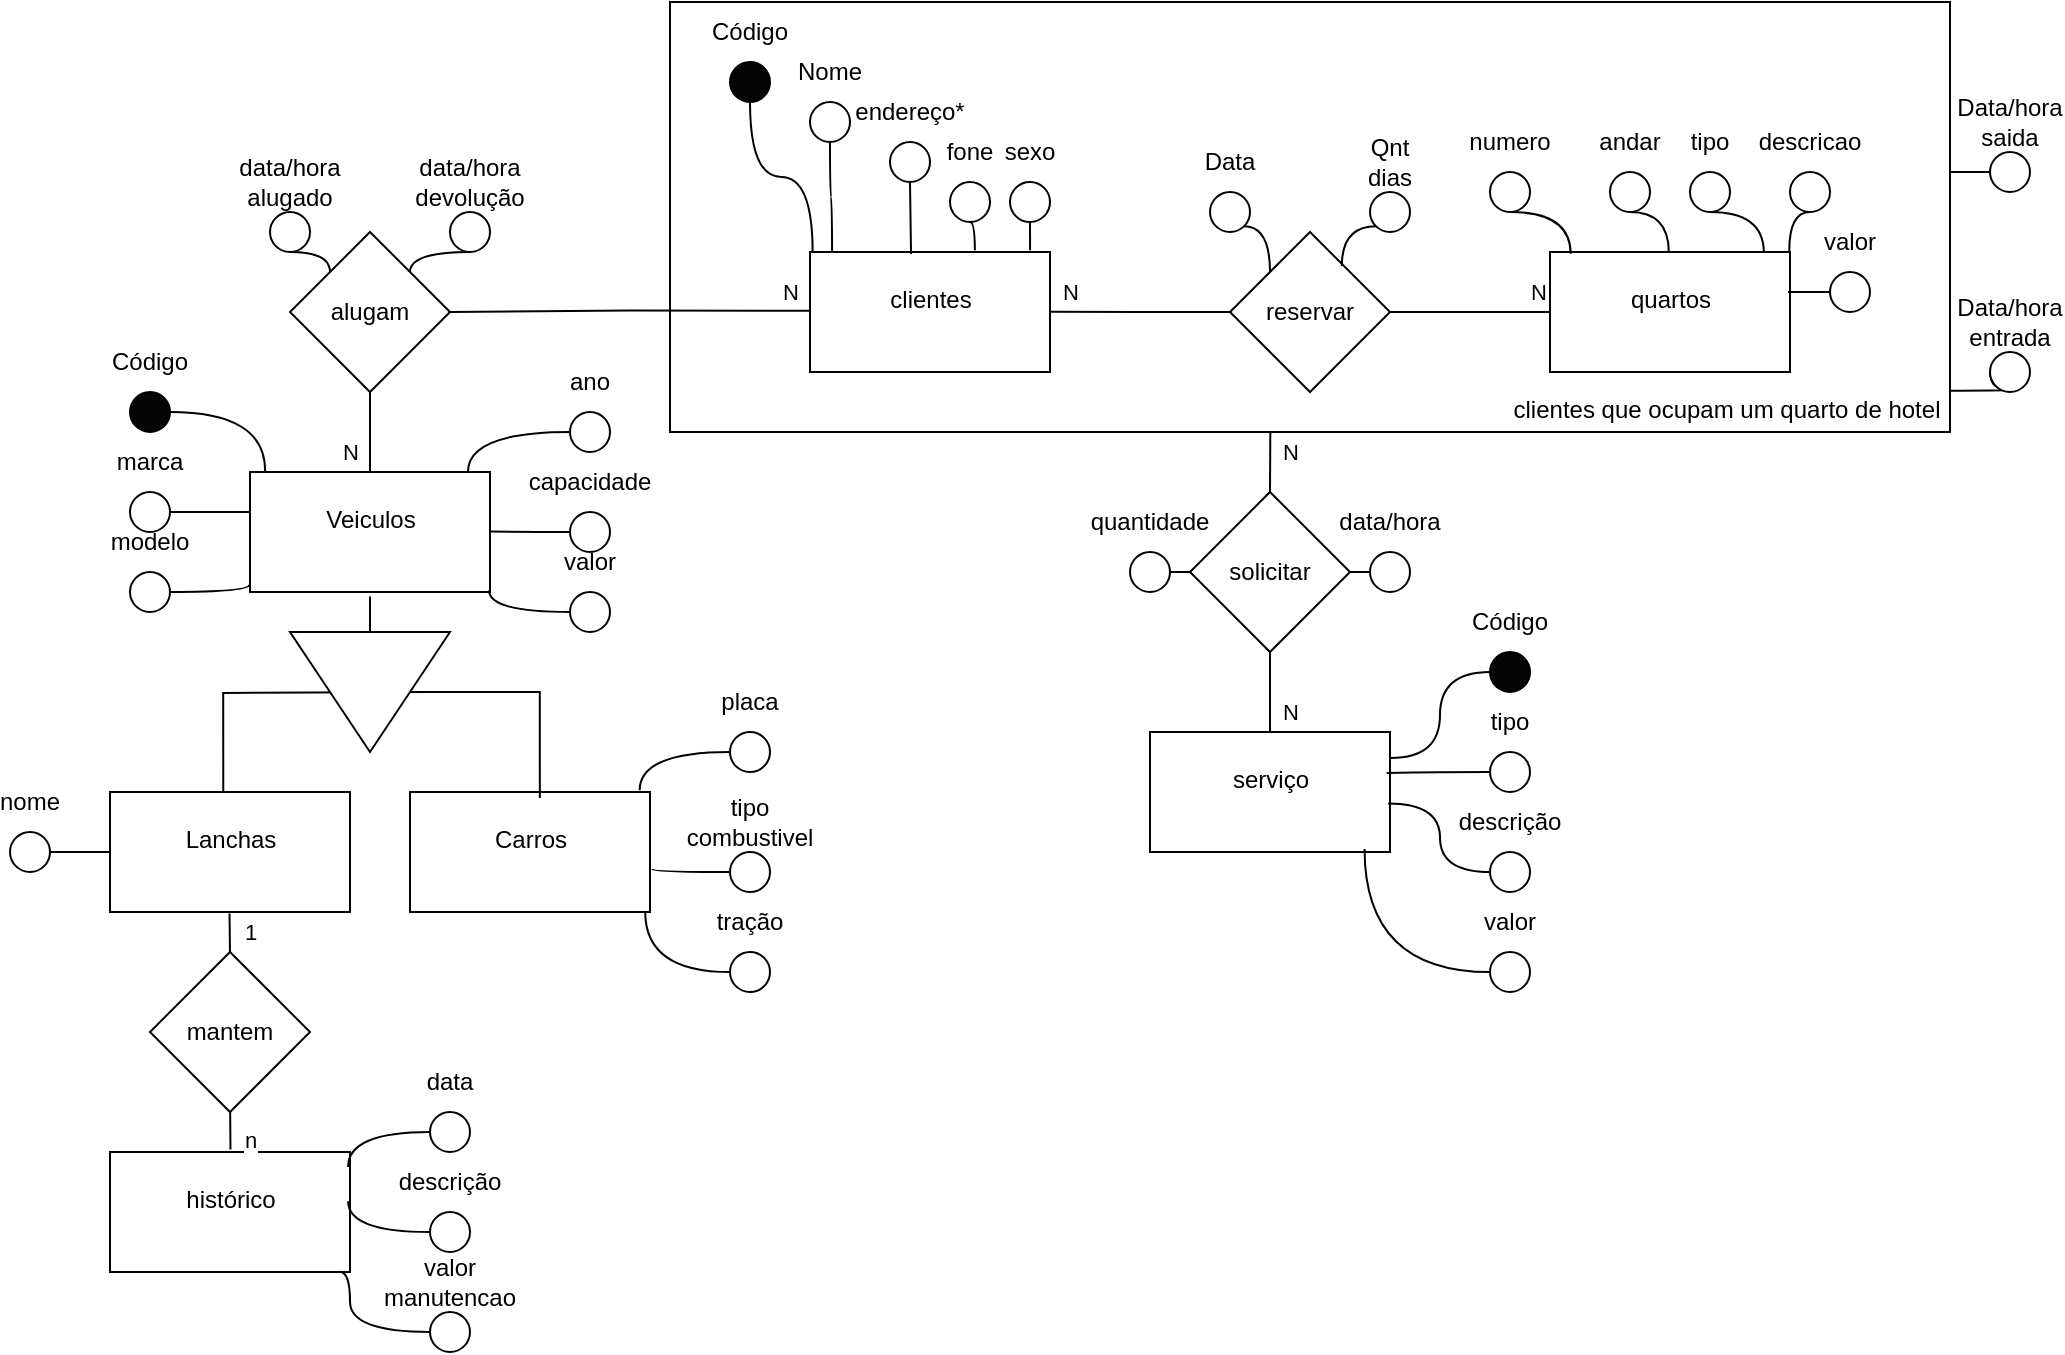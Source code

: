 <mxfile version="13.7.9" type="device"><diagram id="idJ81nkKJY4iljIwlNw8" name="Page-1"><mxGraphModel dx="1297" dy="450" grid="1" gridSize="10" guides="1" tooltips="1" connect="1" arrows="1" fold="1" page="1" pageScale="1" pageWidth="850" pageHeight="1100" math="0" shadow="0"><root><mxCell id="0"/><mxCell id="1" parent="0"/><mxCell id="JW0njoHqYV9F6A5QX1Nl-102" value="clientes que ocupam um quarto de hotel" style="verticalLabelPosition=bottom;verticalAlign=top;html=1;shape=mxgraph.basic.rect;fillColor2=none;strokeWidth=1;size=20;indent=5;fillColor=none;spacingBottom=0;spacingTop=-25;spacingLeft=415;" parent="1" vertex="1"><mxGeometry x="230" y="85" width="640" height="215" as="geometry"/></mxCell><mxCell id="m6b6yZp6s9cjDtbBGGCa-8" value="N" style="edgeStyle=orthogonalEdgeStyle;rounded=0;orthogonalLoop=1;jettySize=auto;html=1;entryX=1;entryY=0.5;entryDx=0;entryDy=0;endArrow=none;endFill=0;exitX=0;exitY=0.489;exitDx=0;exitDy=0;exitPerimeter=0;" edge="1" parent="1" source="JW0njoHqYV9F6A5QX1Nl-1" target="JW0njoHqYV9F6A5QX1Nl-10"><mxGeometry x="-0.889" y="-9" relative="1" as="geometry"><mxPoint x="300" y="260" as="sourcePoint"/><Array as="points"><mxPoint x="210" y="239"/></Array><mxPoint as="offset"/></mxGeometry></mxCell><mxCell id="JW0njoHqYV9F6A5QX1Nl-1" value="clientes&lt;br&gt;" style="verticalLabelPosition=bottom;verticalAlign=top;html=1;shape=mxgraph.basic.rect;fillColor2=none;strokeWidth=1;size=20;indent=5;spacingBottom=0;spacingTop=-50;" parent="1" vertex="1"><mxGeometry x="300" y="210" width="120" height="60" as="geometry"/></mxCell><mxCell id="JW0njoHqYV9F6A5QX1Nl-2" value="quartos" style="verticalLabelPosition=bottom;verticalAlign=top;html=1;shape=mxgraph.basic.rect;fillColor2=none;strokeWidth=1;size=20;indent=5;spacingBottom=0;spacingTop=-50;" parent="1" vertex="1"><mxGeometry x="670" y="210" width="120" height="60" as="geometry"/></mxCell><mxCell id="JW0njoHqYV9F6A5QX1Nl-15" value="N" style="edgeStyle=orthogonalEdgeStyle;rounded=0;orthogonalLoop=1;jettySize=auto;html=1;exitX=1;exitY=0.5;exitDx=0;exitDy=0;endArrow=none;endFill=0;" parent="1" source="JW0njoHqYV9F6A5QX1Nl-3" edge="1"><mxGeometry x="0.857" y="10" relative="1" as="geometry"><mxPoint as="offset"/><mxPoint x="670" y="240" as="targetPoint"/></mxGeometry></mxCell><mxCell id="m6b6yZp6s9cjDtbBGGCa-2" value="N&lt;br&gt;" style="edgeStyle=orthogonalEdgeStyle;rounded=0;orthogonalLoop=1;jettySize=auto;html=1;exitX=0;exitY=0.5;exitDx=0;exitDy=0;entryX=0.998;entryY=0.497;entryDx=0;entryDy=0;entryPerimeter=0;endArrow=none;endFill=0;" edge="1" parent="1" source="JW0njoHqYV9F6A5QX1Nl-3" target="JW0njoHqYV9F6A5QX1Nl-1"><mxGeometry x="0.771" y="-10" relative="1" as="geometry"><mxPoint as="offset"/></mxGeometry></mxCell><mxCell id="JW0njoHqYV9F6A5QX1Nl-3" value="reservar&lt;br&gt;" style="rhombus;whiteSpace=wrap;html=1;" parent="1" vertex="1"><mxGeometry x="510" y="200" width="80" height="80" as="geometry"/></mxCell><mxCell id="JW0njoHqYV9F6A5QX1Nl-4" value="serviço&lt;br&gt;" style="verticalLabelPosition=bottom;verticalAlign=top;html=1;shape=mxgraph.basic.rect;fillColor2=none;strokeWidth=1;size=20;indent=5;spacingBottom=0;spacingTop=-50;" parent="1" vertex="1"><mxGeometry x="470" y="450" width="120" height="60" as="geometry"/></mxCell><mxCell id="JW0njoHqYV9F6A5QX1Nl-17" value="N" style="edgeStyle=orthogonalEdgeStyle;rounded=0;orthogonalLoop=1;jettySize=auto;html=1;exitX=0.5;exitY=1;exitDx=0;exitDy=0;entryX=0.502;entryY=0.003;entryDx=0;entryDy=0;entryPerimeter=0;endArrow=none;endFill=0;" parent="1" source="JW0njoHqYV9F6A5QX1Nl-6" target="JW0njoHqYV9F6A5QX1Nl-4" edge="1"><mxGeometry x="0.497" y="10" relative="1" as="geometry"><mxPoint as="offset"/><Array as="points"><mxPoint x="530" y="450"/><mxPoint x="530" y="450"/></Array></mxGeometry></mxCell><mxCell id="m6b6yZp6s9cjDtbBGGCa-4" value="N" style="edgeStyle=orthogonalEdgeStyle;curved=1;rounded=0;orthogonalLoop=1;jettySize=auto;html=1;exitX=0.5;exitY=0;exitDx=0;exitDy=0;entryX=0.469;entryY=1.001;entryDx=0;entryDy=0;entryPerimeter=0;endArrow=none;endFill=0;" edge="1" parent="1" source="JW0njoHqYV9F6A5QX1Nl-6" target="JW0njoHqYV9F6A5QX1Nl-102"><mxGeometry x="0.346" y="-10" relative="1" as="geometry"><mxPoint as="offset"/></mxGeometry></mxCell><mxCell id="JW0njoHqYV9F6A5QX1Nl-6" value="solicitar&lt;br&gt;" style="rhombus;whiteSpace=wrap;html=1;" parent="1" vertex="1"><mxGeometry x="490" y="330" width="80" height="80" as="geometry"/></mxCell><mxCell id="JW0njoHqYV9F6A5QX1Nl-7" value="Veiculos&lt;br&gt;" style="verticalLabelPosition=bottom;verticalAlign=top;html=1;shape=mxgraph.basic.rect;fillColor2=none;strokeWidth=1;size=20;indent=5;spacingBottom=0;spacingTop=-50;" parent="1" vertex="1"><mxGeometry x="20" y="320" width="120" height="60" as="geometry"/></mxCell><mxCell id="JW0njoHqYV9F6A5QX1Nl-8" value="Lanchas" style="verticalLabelPosition=bottom;verticalAlign=top;html=1;shape=mxgraph.basic.rect;fillColor2=none;strokeWidth=1;size=20;indent=5;spacingBottom=0;spacingTop=-50;" parent="1" vertex="1"><mxGeometry x="-50" y="480" width="120" height="60" as="geometry"/></mxCell><mxCell id="JW0njoHqYV9F6A5QX1Nl-9" value="Carros&lt;br&gt;" style="verticalLabelPosition=bottom;verticalAlign=top;html=1;shape=mxgraph.basic.rect;fillColor2=none;strokeWidth=1;size=20;indent=5;spacingBottom=0;spacingTop=-50;" parent="1" vertex="1"><mxGeometry x="100" y="480" width="120" height="60" as="geometry"/></mxCell><mxCell id="JW0njoHqYV9F6A5QX1Nl-24" value="N" style="edgeStyle=orthogonalEdgeStyle;rounded=0;orthogonalLoop=1;jettySize=auto;html=1;exitX=0.5;exitY=1;exitDx=0;exitDy=0;entryX=0.503;entryY=0;entryDx=0;entryDy=0;entryPerimeter=0;endArrow=none;endFill=0;" parent="1" source="JW0njoHqYV9F6A5QX1Nl-10" target="JW0njoHqYV9F6A5QX1Nl-7" edge="1"><mxGeometry x="0.483" y="-10" relative="1" as="geometry"><Array as="points"><mxPoint x="80" y="320"/></Array><mxPoint as="offset"/></mxGeometry></mxCell><mxCell id="JW0njoHqYV9F6A5QX1Nl-10" value="alugam&lt;br&gt;" style="rhombus;whiteSpace=wrap;html=1;" parent="1" vertex="1"><mxGeometry x="40" y="200" width="80" height="80" as="geometry"/></mxCell><mxCell id="JW0njoHqYV9F6A5QX1Nl-11" value="histórico" style="verticalLabelPosition=bottom;verticalAlign=top;html=1;shape=mxgraph.basic.rect;fillColor2=none;strokeWidth=1;size=20;indent=5;spacingBottom=0;spacingTop=-50;" parent="1" vertex="1"><mxGeometry x="-50" y="660" width="120" height="60" as="geometry"/></mxCell><mxCell id="JW0njoHqYV9F6A5QX1Nl-19" style="edgeStyle=orthogonalEdgeStyle;rounded=0;orthogonalLoop=1;jettySize=auto;html=1;exitX=0.5;exitY=0;exitDx=0;exitDy=0;entryX=0.541;entryY=0.049;entryDx=0;entryDy=0;entryPerimeter=0;endArrow=none;endFill=0;" parent="1" source="JW0njoHqYV9F6A5QX1Nl-18" target="JW0njoHqYV9F6A5QX1Nl-9" edge="1"><mxGeometry relative="1" as="geometry"><Array as="points"><mxPoint x="165" y="430"/></Array></mxGeometry></mxCell><mxCell id="JW0njoHqYV9F6A5QX1Nl-20" style="edgeStyle=orthogonalEdgeStyle;rounded=0;orthogonalLoop=1;jettySize=auto;html=1;exitX=0.5;exitY=1;exitDx=0;exitDy=0;entryX=0.472;entryY=0.003;entryDx=0;entryDy=0;entryPerimeter=0;endArrow=none;endFill=0;" parent="1" target="JW0njoHqYV9F6A5QX1Nl-8" edge="1"><mxGeometry relative="1" as="geometry"><mxPoint x="110" y="430" as="sourcePoint"/></mxGeometry></mxCell><mxCell id="JW0njoHqYV9F6A5QX1Nl-21" style="edgeStyle=orthogonalEdgeStyle;rounded=0;orthogonalLoop=1;jettySize=auto;html=1;exitX=0;exitY=0.5;exitDx=0;exitDy=0;entryX=0.5;entryY=1.037;entryDx=0;entryDy=0;entryPerimeter=0;endArrow=none;endFill=0;" parent="1" source="JW0njoHqYV9F6A5QX1Nl-18" target="JW0njoHqYV9F6A5QX1Nl-7" edge="1"><mxGeometry relative="1" as="geometry"/></mxCell><mxCell id="JW0njoHqYV9F6A5QX1Nl-18" value="" style="triangle;whiteSpace=wrap;html=1;direction=south;" parent="1" vertex="1"><mxGeometry x="40" y="400" width="80" height="60" as="geometry"/></mxCell><mxCell id="JW0njoHqYV9F6A5QX1Nl-26" value="n" style="edgeStyle=orthogonalEdgeStyle;rounded=0;orthogonalLoop=1;jettySize=auto;html=1;exitX=0.5;exitY=1;exitDx=0;exitDy=0;entryX=0.502;entryY=-0.02;entryDx=0;entryDy=0;entryPerimeter=0;endArrow=none;endFill=0;" parent="1" target="JW0njoHqYV9F6A5QX1Nl-11" edge="1"><mxGeometry x="0.666" y="10" relative="1" as="geometry"><mxPoint as="offset"/><mxPoint x="10" y="630" as="sourcePoint"/></mxGeometry></mxCell><mxCell id="JW0njoHqYV9F6A5QX1Nl-27" value="1" style="edgeStyle=orthogonalEdgeStyle;rounded=0;orthogonalLoop=1;jettySize=auto;html=1;exitX=0.5;exitY=0;exitDx=0;exitDy=0;entryX=0.498;entryY=1.013;entryDx=0;entryDy=0;entryPerimeter=0;endArrow=none;endFill=0;" parent="1" source="JW0njoHqYV9F6A5QX1Nl-25" target="JW0njoHqYV9F6A5QX1Nl-8" edge="1"><mxGeometry x="0.027" y="-10" relative="1" as="geometry"><mxPoint as="offset"/></mxGeometry></mxCell><mxCell id="JW0njoHqYV9F6A5QX1Nl-25" value="mantem" style="rhombus;whiteSpace=wrap;html=1;" parent="1" vertex="1"><mxGeometry x="-30" y="560" width="80" height="80" as="geometry"/></mxCell><mxCell id="JW0njoHqYV9F6A5QX1Nl-68" style="edgeStyle=orthogonalEdgeStyle;rounded=0;orthogonalLoop=1;jettySize=auto;html=1;exitX=0.5;exitY=1;exitDx=0;exitDy=0;entryX=0.011;entryY=0.003;entryDx=0;entryDy=0;entryPerimeter=0;endArrow=none;endFill=0;curved=1;" parent="1" source="JW0njoHqYV9F6A5QX1Nl-28" target="JW0njoHqYV9F6A5QX1Nl-1" edge="1"><mxGeometry relative="1" as="geometry"/></mxCell><mxCell id="JW0njoHqYV9F6A5QX1Nl-28" value="Código" style="ellipse;whiteSpace=wrap;html=1;aspect=fixed;spacingTop=-50;fillColor=#050505;" parent="1" vertex="1"><mxGeometry x="260" y="115" width="20" height="20" as="geometry"/></mxCell><mxCell id="JW0njoHqYV9F6A5QX1Nl-69" style="edgeStyle=orthogonalEdgeStyle;rounded=0;orthogonalLoop=1;jettySize=auto;html=1;exitX=0.5;exitY=1;exitDx=0;exitDy=0;entryX=0.092;entryY=0.003;entryDx=0;entryDy=0;entryPerimeter=0;endArrow=none;endFill=0;curved=1;" parent="1" source="JW0njoHqYV9F6A5QX1Nl-29" target="JW0njoHqYV9F6A5QX1Nl-1" edge="1"><mxGeometry relative="1" as="geometry"/></mxCell><mxCell id="JW0njoHqYV9F6A5QX1Nl-29" value="Nome" style="ellipse;whiteSpace=wrap;html=1;aspect=fixed;spacingTop=-50;" parent="1" vertex="1"><mxGeometry x="300" y="135" width="20" height="20" as="geometry"/></mxCell><mxCell id="JW0njoHqYV9F6A5QX1Nl-70" style="edgeStyle=orthogonalEdgeStyle;rounded=0;orthogonalLoop=1;jettySize=auto;html=1;exitX=0.5;exitY=1;exitDx=0;exitDy=0;entryX=0.421;entryY=0.017;entryDx=0;entryDy=0;entryPerimeter=0;endArrow=none;endFill=0;curved=1;" parent="1" source="JW0njoHqYV9F6A5QX1Nl-30" target="JW0njoHqYV9F6A5QX1Nl-1" edge="1"><mxGeometry relative="1" as="geometry"/></mxCell><mxCell id="JW0njoHqYV9F6A5QX1Nl-30" value="endereço*" style="ellipse;whiteSpace=wrap;html=1;aspect=fixed;spacingTop=-50;" parent="1" vertex="1"><mxGeometry x="340" y="155" width="20" height="20" as="geometry"/></mxCell><mxCell id="JW0njoHqYV9F6A5QX1Nl-71" style="edgeStyle=orthogonalEdgeStyle;rounded=0;orthogonalLoop=1;jettySize=auto;html=1;exitX=0.5;exitY=1;exitDx=0;exitDy=0;entryX=0.687;entryY=-0.014;entryDx=0;entryDy=0;entryPerimeter=0;endArrow=none;endFill=0;curved=1;" parent="1" source="JW0njoHqYV9F6A5QX1Nl-31" target="JW0njoHqYV9F6A5QX1Nl-1" edge="1"><mxGeometry relative="1" as="geometry"/></mxCell><mxCell id="JW0njoHqYV9F6A5QX1Nl-31" value="fone&lt;br&gt;" style="ellipse;whiteSpace=wrap;html=1;aspect=fixed;spacingTop=-50;" parent="1" vertex="1"><mxGeometry x="370" y="175" width="20" height="20" as="geometry"/></mxCell><mxCell id="JW0njoHqYV9F6A5QX1Nl-72" style="edgeStyle=orthogonalEdgeStyle;rounded=0;orthogonalLoop=1;jettySize=auto;html=1;exitX=0.5;exitY=1;exitDx=0;exitDy=0;entryX=0.917;entryY=-0.014;entryDx=0;entryDy=0;entryPerimeter=0;endArrow=none;endFill=0;curved=1;" parent="1" source="JW0njoHqYV9F6A5QX1Nl-32" target="JW0njoHqYV9F6A5QX1Nl-1" edge="1"><mxGeometry relative="1" as="geometry"/></mxCell><mxCell id="JW0njoHqYV9F6A5QX1Nl-32" value="sexo&lt;br&gt;" style="ellipse;whiteSpace=wrap;html=1;aspect=fixed;spacingTop=-50;" parent="1" vertex="1"><mxGeometry x="400" y="175" width="20" height="20" as="geometry"/></mxCell><mxCell id="JW0njoHqYV9F6A5QX1Nl-73" style="edgeStyle=orthogonalEdgeStyle;rounded=0;orthogonalLoop=1;jettySize=auto;html=1;exitX=1;exitY=1;exitDx=0;exitDy=0;entryX=0;entryY=0;entryDx=0;entryDy=0;endArrow=none;endFill=0;curved=1;" parent="1" source="JW0njoHqYV9F6A5QX1Nl-33" target="JW0njoHqYV9F6A5QX1Nl-3" edge="1"><mxGeometry relative="1" as="geometry"/></mxCell><mxCell id="JW0njoHqYV9F6A5QX1Nl-33" value="Data" style="ellipse;whiteSpace=wrap;html=1;aspect=fixed;spacingTop=-50;" parent="1" vertex="1"><mxGeometry x="500" y="180" width="20" height="20" as="geometry"/></mxCell><mxCell id="JW0njoHqYV9F6A5QX1Nl-74" style="edgeStyle=orthogonalEdgeStyle;rounded=0;orthogonalLoop=1;jettySize=auto;html=1;exitX=0;exitY=1;exitDx=0;exitDy=0;entryX=0.699;entryY=0.213;entryDx=0;entryDy=0;entryPerimeter=0;endArrow=none;endFill=0;curved=1;" parent="1" source="JW0njoHqYV9F6A5QX1Nl-34" target="JW0njoHqYV9F6A5QX1Nl-3" edge="1"><mxGeometry relative="1" as="geometry"/></mxCell><mxCell id="JW0njoHqYV9F6A5QX1Nl-34" value="Qnt dias" style="ellipse;whiteSpace=wrap;html=1;aspect=fixed;spacingTop=-50;" parent="1" vertex="1"><mxGeometry x="580" y="180" width="20" height="20" as="geometry"/></mxCell><mxCell id="JW0njoHqYV9F6A5QX1Nl-83" style="edgeStyle=orthogonalEdgeStyle;rounded=0;orthogonalLoop=1;jettySize=auto;html=1;exitX=0.5;exitY=1;exitDx=0;exitDy=0;entryX=0.086;entryY=0.014;entryDx=0;entryDy=0;entryPerimeter=0;endArrow=none;endFill=0;curved=1;" parent="1" source="JW0njoHqYV9F6A5QX1Nl-35" target="JW0njoHqYV9F6A5QX1Nl-2" edge="1"><mxGeometry relative="1" as="geometry"/></mxCell><mxCell id="JW0njoHqYV9F6A5QX1Nl-35" value="numero" style="ellipse;whiteSpace=wrap;html=1;aspect=fixed;spacingTop=-50;" parent="1" vertex="1"><mxGeometry x="640" y="170" width="20" height="20" as="geometry"/></mxCell><mxCell id="JW0njoHqYV9F6A5QX1Nl-84" style="edgeStyle=orthogonalEdgeStyle;rounded=0;orthogonalLoop=1;jettySize=auto;html=1;exitX=0.5;exitY=1;exitDx=0;exitDy=0;entryX=0.495;entryY=0.003;entryDx=0;entryDy=0;entryPerimeter=0;endArrow=none;endFill=0;curved=1;" parent="1" source="JW0njoHqYV9F6A5QX1Nl-36" target="JW0njoHqYV9F6A5QX1Nl-2" edge="1"><mxGeometry relative="1" as="geometry"/></mxCell><mxCell id="JW0njoHqYV9F6A5QX1Nl-36" value="andar" style="ellipse;whiteSpace=wrap;html=1;aspect=fixed;spacingTop=-50;" parent="1" vertex="1"><mxGeometry x="700" y="170" width="20" height="20" as="geometry"/></mxCell><mxCell id="JW0njoHqYV9F6A5QX1Nl-85" style="edgeStyle=orthogonalEdgeStyle;rounded=0;orthogonalLoop=1;jettySize=auto;html=1;exitX=0.5;exitY=1;exitDx=0;exitDy=0;entryX=0.891;entryY=0.005;entryDx=0;entryDy=0;entryPerimeter=0;endArrow=none;endFill=0;curved=1;" parent="1" source="JW0njoHqYV9F6A5QX1Nl-37" target="JW0njoHqYV9F6A5QX1Nl-2" edge="1"><mxGeometry relative="1" as="geometry"/></mxCell><mxCell id="JW0njoHqYV9F6A5QX1Nl-37" value="tipo" style="ellipse;whiteSpace=wrap;html=1;aspect=fixed;spacingTop=-50;" parent="1" vertex="1"><mxGeometry x="740" y="170" width="20" height="20" as="geometry"/></mxCell><mxCell id="m6b6yZp6s9cjDtbBGGCa-3" style="edgeStyle=orthogonalEdgeStyle;rounded=0;orthogonalLoop=1;jettySize=auto;html=1;exitX=0.5;exitY=1;exitDx=0;exitDy=0;entryX=0.997;entryY=-0.006;entryDx=0;entryDy=0;entryPerimeter=0;endArrow=none;endFill=0;curved=1;" edge="1" parent="1" source="JW0njoHqYV9F6A5QX1Nl-38" target="JW0njoHqYV9F6A5QX1Nl-2"><mxGeometry relative="1" as="geometry"/></mxCell><mxCell id="JW0njoHqYV9F6A5QX1Nl-38" value="descricao" style="ellipse;whiteSpace=wrap;html=1;aspect=fixed;spacingTop=-50;" parent="1" vertex="1"><mxGeometry x="790" y="170" width="20" height="20" as="geometry"/></mxCell><mxCell id="JW0njoHqYV9F6A5QX1Nl-87" style="edgeStyle=orthogonalEdgeStyle;rounded=0;orthogonalLoop=1;jettySize=auto;html=1;exitX=0;exitY=0.5;exitDx=0;exitDy=0;endArrow=none;endFill=0;" parent="1" source="JW0njoHqYV9F6A5QX1Nl-39" edge="1"><mxGeometry relative="1" as="geometry"><mxPoint x="789" y="230" as="targetPoint"/></mxGeometry></mxCell><mxCell id="JW0njoHqYV9F6A5QX1Nl-39" value="valor&lt;br&gt;" style="ellipse;whiteSpace=wrap;html=1;aspect=fixed;spacingTop=-50;" parent="1" vertex="1"><mxGeometry x="810" y="220" width="20" height="20" as="geometry"/></mxCell><mxCell id="JW0njoHqYV9F6A5QX1Nl-104" style="edgeStyle=orthogonalEdgeStyle;rounded=0;orthogonalLoop=1;jettySize=auto;html=1;exitX=0;exitY=0.5;exitDx=0;exitDy=0;entryX=1;entryY=0.904;entryDx=0;entryDy=0;entryPerimeter=0;endArrow=none;endFill=0;curved=1;" parent="1" source="JW0njoHqYV9F6A5QX1Nl-40" target="JW0njoHqYV9F6A5QX1Nl-102" edge="1"><mxGeometry relative="1" as="geometry"><Array as="points"><mxPoint x="910" y="279"/><mxPoint x="871" y="279"/></Array></mxGeometry></mxCell><mxCell id="JW0njoHqYV9F6A5QX1Nl-40" value="Data/hora&lt;br&gt;entrada&lt;br&gt;" style="ellipse;whiteSpace=wrap;html=1;aspect=fixed;spacingTop=-50;" parent="1" vertex="1"><mxGeometry x="890" y="260" width="20" height="20" as="geometry"/></mxCell><mxCell id="JW0njoHqYV9F6A5QX1Nl-105" style="edgeStyle=orthogonalEdgeStyle;rounded=0;orthogonalLoop=1;jettySize=auto;html=1;exitX=0;exitY=0.5;exitDx=0;exitDy=0;endArrow=none;endFill=0;entryX=1;entryY=0.397;entryDx=0;entryDy=0;entryPerimeter=0;" parent="1" source="JW0njoHqYV9F6A5QX1Nl-41" target="JW0njoHqYV9F6A5QX1Nl-102" edge="1"><mxGeometry relative="1" as="geometry"><mxPoint x="871" y="170" as="targetPoint"/></mxGeometry></mxCell><mxCell id="JW0njoHqYV9F6A5QX1Nl-41" value="Data/hora&lt;br&gt;saida&lt;br&gt;" style="ellipse;whiteSpace=wrap;html=1;aspect=fixed;spacingTop=-50;" parent="1" vertex="1"><mxGeometry x="890" y="160" width="20" height="20" as="geometry"/></mxCell><mxCell id="JW0njoHqYV9F6A5QX1Nl-78" style="edgeStyle=orthogonalEdgeStyle;rounded=0;orthogonalLoop=1;jettySize=auto;html=1;exitX=1;exitY=0.5;exitDx=0;exitDy=0;entryX=0;entryY=0.5;entryDx=0;entryDy=0;endArrow=none;endFill=0;" parent="1" source="JW0njoHqYV9F6A5QX1Nl-42" target="JW0njoHqYV9F6A5QX1Nl-6" edge="1"><mxGeometry relative="1" as="geometry"/></mxCell><mxCell id="JW0njoHqYV9F6A5QX1Nl-42" value="quantidade" style="ellipse;whiteSpace=wrap;html=1;aspect=fixed;spacingTop=-50;" parent="1" vertex="1"><mxGeometry x="460" y="360" width="20" height="20" as="geometry"/></mxCell><mxCell id="JW0njoHqYV9F6A5QX1Nl-77" style="edgeStyle=orthogonalEdgeStyle;rounded=0;orthogonalLoop=1;jettySize=auto;html=1;exitX=0;exitY=0.5;exitDx=0;exitDy=0;entryX=1;entryY=0.5;entryDx=0;entryDy=0;endArrow=none;endFill=0;" parent="1" source="JW0njoHqYV9F6A5QX1Nl-43" target="JW0njoHqYV9F6A5QX1Nl-6" edge="1"><mxGeometry relative="1" as="geometry"/></mxCell><mxCell id="JW0njoHqYV9F6A5QX1Nl-43" value="data/hora&lt;br&gt;" style="ellipse;whiteSpace=wrap;html=1;aspect=fixed;spacingTop=-50;" parent="1" vertex="1"><mxGeometry x="580" y="360" width="20" height="20" as="geometry"/></mxCell><mxCell id="JW0njoHqYV9F6A5QX1Nl-82" style="edgeStyle=orthogonalEdgeStyle;rounded=0;orthogonalLoop=1;jettySize=auto;html=1;exitX=0;exitY=0.5;exitDx=0;exitDy=0;entryX=0.894;entryY=0.974;entryDx=0;entryDy=0;entryPerimeter=0;endArrow=none;endFill=0;curved=1;" parent="1" source="JW0njoHqYV9F6A5QX1Nl-44" target="JW0njoHqYV9F6A5QX1Nl-4" edge="1"><mxGeometry relative="1" as="geometry"/></mxCell><mxCell id="JW0njoHqYV9F6A5QX1Nl-44" value="valor&lt;br&gt;" style="ellipse;whiteSpace=wrap;html=1;aspect=fixed;spacingTop=-50;" parent="1" vertex="1"><mxGeometry x="640" y="560" width="20" height="20" as="geometry"/></mxCell><mxCell id="JW0njoHqYV9F6A5QX1Nl-81" style="edgeStyle=orthogonalEdgeStyle;rounded=0;orthogonalLoop=1;jettySize=auto;html=1;exitX=0;exitY=0.5;exitDx=0;exitDy=0;entryX=0.992;entryY=0.595;entryDx=0;entryDy=0;entryPerimeter=0;endArrow=none;endFill=0;curved=1;" parent="1" source="JW0njoHqYV9F6A5QX1Nl-45" target="JW0njoHqYV9F6A5QX1Nl-4" edge="1"><mxGeometry relative="1" as="geometry"/></mxCell><mxCell id="JW0njoHqYV9F6A5QX1Nl-45" value="descrição" style="ellipse;whiteSpace=wrap;html=1;aspect=fixed;spacingTop=-50;" parent="1" vertex="1"><mxGeometry x="640" y="510" width="20" height="20" as="geometry"/></mxCell><mxCell id="JW0njoHqYV9F6A5QX1Nl-80" style="edgeStyle=orthogonalEdgeStyle;rounded=0;orthogonalLoop=1;jettySize=auto;html=1;exitX=0;exitY=0.5;exitDx=0;exitDy=0;entryX=0.986;entryY=0.342;entryDx=0;entryDy=0;entryPerimeter=0;endArrow=none;endFill=0;curved=1;" parent="1" source="JW0njoHqYV9F6A5QX1Nl-46" target="JW0njoHqYV9F6A5QX1Nl-4" edge="1"><mxGeometry relative="1" as="geometry"/></mxCell><mxCell id="JW0njoHqYV9F6A5QX1Nl-46" value="tipo" style="ellipse;whiteSpace=wrap;html=1;aspect=fixed;spacingTop=-50;" parent="1" vertex="1"><mxGeometry x="640" y="460" width="20" height="20" as="geometry"/></mxCell><mxCell id="JW0njoHqYV9F6A5QX1Nl-79" style="edgeStyle=orthogonalEdgeStyle;rounded=0;orthogonalLoop=1;jettySize=auto;html=1;exitX=0;exitY=0.5;exitDx=0;exitDy=0;entryX=1.003;entryY=0.216;entryDx=0;entryDy=0;entryPerimeter=0;endArrow=none;endFill=0;curved=1;" parent="1" source="JW0njoHqYV9F6A5QX1Nl-48" target="JW0njoHqYV9F6A5QX1Nl-4" edge="1"><mxGeometry relative="1" as="geometry"/></mxCell><mxCell id="JW0njoHqYV9F6A5QX1Nl-48" value="Código" style="ellipse;whiteSpace=wrap;html=1;aspect=fixed;spacingTop=-50;fillColor=#050505;" parent="1" vertex="1"><mxGeometry x="640" y="410" width="20" height="20" as="geometry"/></mxCell><mxCell id="JW0njoHqYV9F6A5QX1Nl-89" style="edgeStyle=orthogonalEdgeStyle;rounded=0;orthogonalLoop=1;jettySize=auto;html=1;exitX=1;exitY=0.5;exitDx=0;exitDy=0;endArrow=none;endFill=0;curved=1;entryX=0.001;entryY=0.333;entryDx=0;entryDy=0;entryPerimeter=0;" parent="1" source="JW0njoHqYV9F6A5QX1Nl-50" target="JW0njoHqYV9F6A5QX1Nl-7" edge="1"><mxGeometry relative="1" as="geometry"><mxPoint x="19" y="340" as="targetPoint"/></mxGeometry></mxCell><mxCell id="JW0njoHqYV9F6A5QX1Nl-50" value="marca" style="ellipse;whiteSpace=wrap;html=1;aspect=fixed;spacingTop=-50;" parent="1" vertex="1"><mxGeometry x="-40" y="330" width="20" height="20" as="geometry"/></mxCell><mxCell id="JW0njoHqYV9F6A5QX1Nl-88" style="edgeStyle=orthogonalEdgeStyle;rounded=0;orthogonalLoop=1;jettySize=auto;html=1;exitX=1;exitY=0.5;exitDx=0;exitDy=0;endArrow=none;endFill=0;curved=1;entryX=0.063;entryY=-0.009;entryDx=0;entryDy=0;entryPerimeter=0;" parent="1" source="JW0njoHqYV9F6A5QX1Nl-51" target="JW0njoHqYV9F6A5QX1Nl-7" edge="1"><mxGeometry relative="1" as="geometry"><mxPoint x="31" y="324" as="targetPoint"/></mxGeometry></mxCell><mxCell id="JW0njoHqYV9F6A5QX1Nl-51" value="Código" style="ellipse;whiteSpace=wrap;html=1;aspect=fixed;spacingTop=-50;fillColor=#050505;" parent="1" vertex="1"><mxGeometry x="-40" y="280" width="20" height="20" as="geometry"/></mxCell><mxCell id="JW0njoHqYV9F6A5QX1Nl-93" style="edgeStyle=orthogonalEdgeStyle;rounded=0;orthogonalLoop=1;jettySize=auto;html=1;exitX=0;exitY=0.5;exitDx=0;exitDy=0;entryX=0.996;entryY=0.988;entryDx=0;entryDy=0;entryPerimeter=0;endArrow=none;endFill=0;curved=1;" parent="1" source="JW0njoHqYV9F6A5QX1Nl-52" target="JW0njoHqYV9F6A5QX1Nl-7" edge="1"><mxGeometry relative="1" as="geometry"><Array as="points"><mxPoint x="139" y="390"/></Array></mxGeometry></mxCell><mxCell id="JW0njoHqYV9F6A5QX1Nl-52" value="valor" style="ellipse;whiteSpace=wrap;html=1;aspect=fixed;spacingTop=-50;" parent="1" vertex="1"><mxGeometry x="180" y="380" width="20" height="20" as="geometry"/></mxCell><mxCell id="m6b6yZp6s9cjDtbBGGCa-5" style="edgeStyle=orthogonalEdgeStyle;curved=1;rounded=0;orthogonalLoop=1;jettySize=auto;html=1;exitX=1;exitY=0.5;exitDx=0;exitDy=0;entryX=-0.003;entryY=0.94;entryDx=0;entryDy=0;entryPerimeter=0;endArrow=none;endFill=0;" edge="1" parent="1" source="JW0njoHqYV9F6A5QX1Nl-53" target="JW0njoHqYV9F6A5QX1Nl-7"><mxGeometry relative="1" as="geometry"/></mxCell><mxCell id="JW0njoHqYV9F6A5QX1Nl-53" value="modelo" style="ellipse;whiteSpace=wrap;html=1;aspect=fixed;spacingTop=-50;" parent="1" vertex="1"><mxGeometry x="-40" y="370" width="20" height="20" as="geometry"/></mxCell><mxCell id="JW0njoHqYV9F6A5QX1Nl-92" style="edgeStyle=orthogonalEdgeStyle;rounded=0;orthogonalLoop=1;jettySize=auto;html=1;exitX=0;exitY=0.5;exitDx=0;exitDy=0;endArrow=none;endFill=0;curved=1;entryX=0.999;entryY=0.496;entryDx=0;entryDy=0;entryPerimeter=0;" parent="1" source="JW0njoHqYV9F6A5QX1Nl-54" target="JW0njoHqYV9F6A5QX1Nl-7" edge="1"><mxGeometry relative="1" as="geometry"><mxPoint x="138" y="351" as="targetPoint"/><Array as="points"><mxPoint x="159" y="350"/></Array></mxGeometry></mxCell><mxCell id="JW0njoHqYV9F6A5QX1Nl-54" value="capacidade" style="ellipse;whiteSpace=wrap;html=1;aspect=fixed;spacingTop=-50;" parent="1" vertex="1"><mxGeometry x="180" y="340" width="20" height="20" as="geometry"/></mxCell><mxCell id="JW0njoHqYV9F6A5QX1Nl-91" style="edgeStyle=orthogonalEdgeStyle;rounded=0;orthogonalLoop=1;jettySize=auto;html=1;exitX=0;exitY=0.5;exitDx=0;exitDy=0;endArrow=none;endFill=0;curved=1;entryX=0.908;entryY=0;entryDx=0;entryDy=0;entryPerimeter=0;" parent="1" source="JW0njoHqYV9F6A5QX1Nl-55" target="JW0njoHqYV9F6A5QX1Nl-7" edge="1"><mxGeometry relative="1" as="geometry"><mxPoint x="137" y="324" as="targetPoint"/></mxGeometry></mxCell><mxCell id="JW0njoHqYV9F6A5QX1Nl-55" value="ano" style="ellipse;whiteSpace=wrap;html=1;aspect=fixed;spacingTop=-50;" parent="1" vertex="1"><mxGeometry x="180" y="290" width="20" height="20" as="geometry"/></mxCell><mxCell id="JW0njoHqYV9F6A5QX1Nl-97" style="edgeStyle=orthogonalEdgeStyle;rounded=0;orthogonalLoop=1;jettySize=auto;html=1;exitX=1;exitY=0.5;exitDx=0;exitDy=0;entryX=0.001;entryY=0.503;entryDx=0;entryDy=0;entryPerimeter=0;endArrow=none;endFill=0;curved=1;" parent="1" source="JW0njoHqYV9F6A5QX1Nl-57" target="JW0njoHqYV9F6A5QX1Nl-8" edge="1"><mxGeometry relative="1" as="geometry"/></mxCell><mxCell id="JW0njoHqYV9F6A5QX1Nl-57" value="nome" style="ellipse;whiteSpace=wrap;html=1;aspect=fixed;spacingTop=-50;" parent="1" vertex="1"><mxGeometry x="-100" y="500" width="20" height="20" as="geometry"/></mxCell><mxCell id="JW0njoHqYV9F6A5QX1Nl-96" style="edgeStyle=orthogonalEdgeStyle;rounded=0;orthogonalLoop=1;jettySize=auto;html=1;exitX=0;exitY=0.5;exitDx=0;exitDy=0;entryX=0.98;entryY=0.997;entryDx=0;entryDy=0;entryPerimeter=0;endArrow=none;endFill=0;curved=1;" parent="1" source="JW0njoHqYV9F6A5QX1Nl-58" target="JW0njoHqYV9F6A5QX1Nl-9" edge="1"><mxGeometry relative="1" as="geometry"/></mxCell><mxCell id="JW0njoHqYV9F6A5QX1Nl-58" value="tração&lt;br&gt;" style="ellipse;whiteSpace=wrap;html=1;aspect=fixed;spacingTop=-50;" parent="1" vertex="1"><mxGeometry x="260" y="560" width="20" height="20" as="geometry"/></mxCell><mxCell id="JW0njoHqYV9F6A5QX1Nl-94" style="edgeStyle=orthogonalEdgeStyle;rounded=0;orthogonalLoop=1;jettySize=auto;html=1;exitX=0;exitY=0.5;exitDx=0;exitDy=0;entryX=0.957;entryY=-0.014;entryDx=0;entryDy=0;entryPerimeter=0;endArrow=none;endFill=0;curved=1;" parent="1" source="JW0njoHqYV9F6A5QX1Nl-59" target="JW0njoHqYV9F6A5QX1Nl-9" edge="1"><mxGeometry relative="1" as="geometry"/></mxCell><mxCell id="JW0njoHqYV9F6A5QX1Nl-59" value="placa" style="ellipse;whiteSpace=wrap;html=1;aspect=fixed;spacingTop=-50;" parent="1" vertex="1"><mxGeometry x="260" y="450" width="20" height="20" as="geometry"/></mxCell><mxCell id="JW0njoHqYV9F6A5QX1Nl-95" style="edgeStyle=orthogonalEdgeStyle;rounded=0;orthogonalLoop=1;jettySize=auto;html=1;exitX=0;exitY=0.5;exitDx=0;exitDy=0;entryX=1.009;entryY=0.641;entryDx=0;entryDy=0;entryPerimeter=0;endArrow=none;endFill=0;curved=1;" parent="1" source="JW0njoHqYV9F6A5QX1Nl-60" target="JW0njoHqYV9F6A5QX1Nl-9" edge="1"><mxGeometry relative="1" as="geometry"/></mxCell><mxCell id="JW0njoHqYV9F6A5QX1Nl-60" value="tipo&lt;br&gt;combustivel" style="ellipse;whiteSpace=wrap;html=1;aspect=fixed;spacingTop=-50;" parent="1" vertex="1"><mxGeometry x="260" y="510" width="20" height="20" as="geometry"/></mxCell><mxCell id="JW0njoHqYV9F6A5QX1Nl-67" style="edgeStyle=orthogonalEdgeStyle;rounded=0;orthogonalLoop=1;jettySize=auto;html=1;exitX=0.5;exitY=1;exitDx=0;exitDy=0;entryX=0;entryY=0;entryDx=0;entryDy=0;endArrow=none;endFill=0;curved=1;" parent="1" source="JW0njoHqYV9F6A5QX1Nl-61" target="JW0njoHqYV9F6A5QX1Nl-10" edge="1"><mxGeometry relative="1" as="geometry"><Array as="points"><mxPoint x="60" y="210"/></Array></mxGeometry></mxCell><mxCell id="JW0njoHqYV9F6A5QX1Nl-61" value="data/hora alugado" style="ellipse;whiteSpace=wrap;html=1;aspect=fixed;spacingTop=-50;" parent="1" vertex="1"><mxGeometry x="30" y="190" width="20" height="20" as="geometry"/></mxCell><mxCell id="JW0njoHqYV9F6A5QX1Nl-66" style="edgeStyle=orthogonalEdgeStyle;rounded=0;orthogonalLoop=1;jettySize=auto;html=1;exitX=0.5;exitY=1;exitDx=0;exitDy=0;entryX=1;entryY=0;entryDx=0;entryDy=0;endArrow=none;endFill=0;curved=1;" parent="1" source="JW0njoHqYV9F6A5QX1Nl-62" target="JW0njoHqYV9F6A5QX1Nl-10" edge="1"><mxGeometry relative="1" as="geometry"><Array as="points"><mxPoint x="100" y="210"/></Array></mxGeometry></mxCell><mxCell id="JW0njoHqYV9F6A5QX1Nl-62" value="data/hora&lt;br&gt;devolução" style="ellipse;whiteSpace=wrap;html=1;aspect=fixed;spacingTop=-50;" parent="1" vertex="1"><mxGeometry x="120" y="190" width="20" height="20" as="geometry"/></mxCell><mxCell id="JW0njoHqYV9F6A5QX1Nl-100" style="edgeStyle=orthogonalEdgeStyle;rounded=0;orthogonalLoop=1;jettySize=auto;html=1;exitX=0;exitY=0.5;exitDx=0;exitDy=0;entryX=0.957;entryY=0.997;entryDx=0;entryDy=0;entryPerimeter=0;endArrow=none;endFill=0;curved=1;" parent="1" source="JW0njoHqYV9F6A5QX1Nl-63" target="JW0njoHqYV9F6A5QX1Nl-11" edge="1"><mxGeometry relative="1" as="geometry"><Array as="points"><mxPoint x="70" y="750"/><mxPoint x="70" y="720"/></Array></mxGeometry></mxCell><mxCell id="JW0njoHqYV9F6A5QX1Nl-63" value="valor manutencao&lt;br&gt;" style="ellipse;whiteSpace=wrap;html=1;aspect=fixed;spacingTop=-50;" parent="1" vertex="1"><mxGeometry x="110" y="740" width="20" height="20" as="geometry"/></mxCell><mxCell id="JW0njoHqYV9F6A5QX1Nl-99" style="edgeStyle=orthogonalEdgeStyle;rounded=0;orthogonalLoop=1;jettySize=auto;html=1;exitX=0;exitY=0.5;exitDx=0;exitDy=0;entryX=0.992;entryY=0.411;entryDx=0;entryDy=0;entryPerimeter=0;endArrow=none;endFill=0;curved=1;" parent="1" source="JW0njoHqYV9F6A5QX1Nl-64" target="JW0njoHqYV9F6A5QX1Nl-11" edge="1"><mxGeometry relative="1" as="geometry"><Array as="points"><mxPoint x="69" y="700"/></Array></mxGeometry></mxCell><mxCell id="JW0njoHqYV9F6A5QX1Nl-64" value="descrição" style="ellipse;whiteSpace=wrap;html=1;aspect=fixed;spacingTop=-50;" parent="1" vertex="1"><mxGeometry x="110" y="690" width="20" height="20" as="geometry"/></mxCell><mxCell id="JW0njoHqYV9F6A5QX1Nl-98" style="edgeStyle=orthogonalEdgeStyle;rounded=0;orthogonalLoop=1;jettySize=auto;html=1;exitX=0;exitY=0.5;exitDx=0;exitDy=0;entryX=0.992;entryY=0.124;entryDx=0;entryDy=0;entryPerimeter=0;endArrow=none;endFill=0;curved=1;" parent="1" source="JW0njoHqYV9F6A5QX1Nl-65" target="JW0njoHqYV9F6A5QX1Nl-11" edge="1"><mxGeometry relative="1" as="geometry"><Array as="points"><mxPoint x="69" y="650"/></Array></mxGeometry></mxCell><mxCell id="JW0njoHqYV9F6A5QX1Nl-65" value="data" style="ellipse;whiteSpace=wrap;html=1;aspect=fixed;spacingTop=-50;" parent="1" vertex="1"><mxGeometry x="110" y="640" width="20" height="20" as="geometry"/></mxCell></root></mxGraphModel></diagram></mxfile>